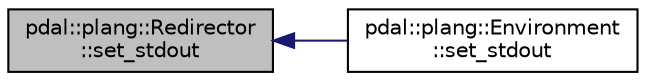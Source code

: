 digraph "pdal::plang::Redirector::set_stdout"
{
  edge [fontname="Helvetica",fontsize="10",labelfontname="Helvetica",labelfontsize="10"];
  node [fontname="Helvetica",fontsize="10",shape=record];
  rankdir="LR";
  Node1 [label="pdal::plang::Redirector\l::set_stdout",height=0.2,width=0.4,color="black", fillcolor="grey75", style="filled", fontcolor="black"];
  Node1 -> Node2 [dir="back",color="midnightblue",fontsize="10",style="solid",fontname="Helvetica"];
  Node2 [label="pdal::plang::Environment\l::set_stdout",height=0.2,width=0.4,color="black", fillcolor="white", style="filled",URL="$classpdal_1_1plang_1_1Environment.html#aa7098887555086c665009c5a369a2a76"];
}
